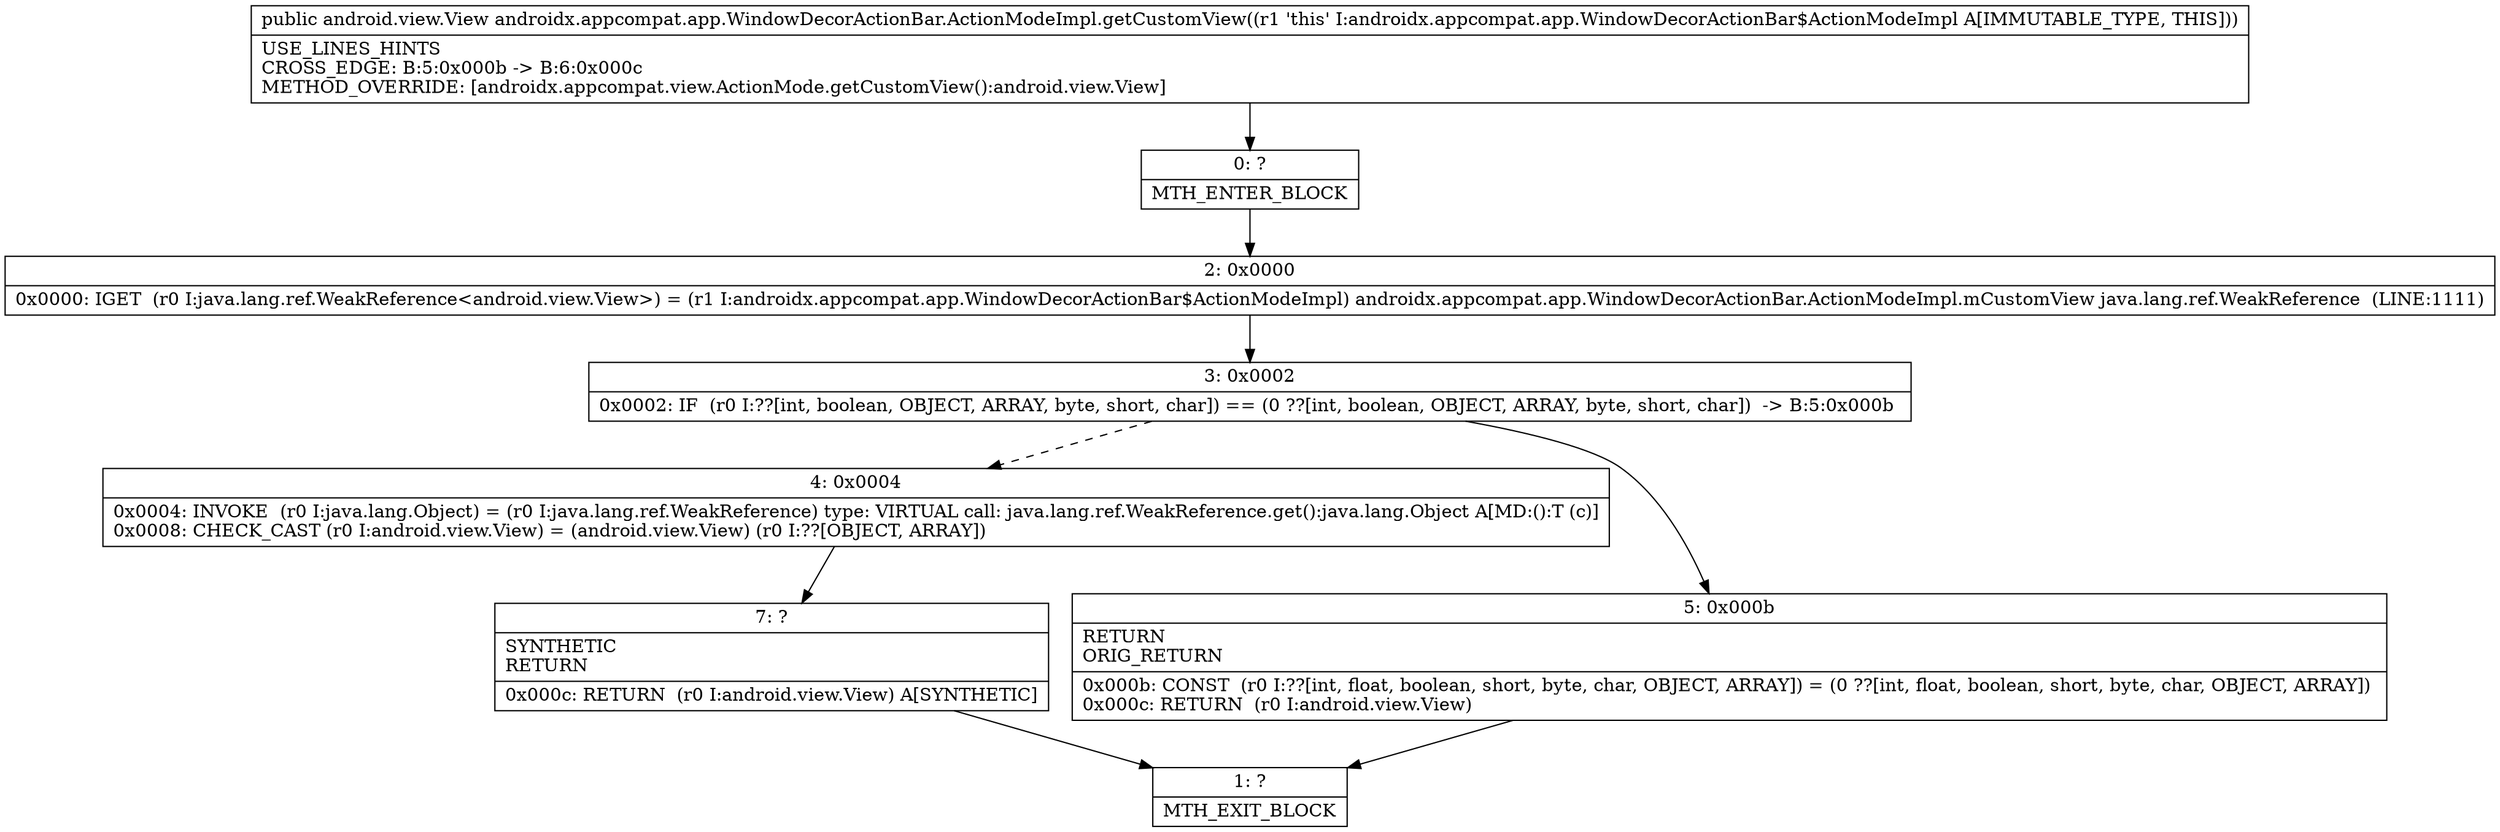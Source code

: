 digraph "CFG forandroidx.appcompat.app.WindowDecorActionBar.ActionModeImpl.getCustomView()Landroid\/view\/View;" {
Node_0 [shape=record,label="{0\:\ ?|MTH_ENTER_BLOCK\l}"];
Node_2 [shape=record,label="{2\:\ 0x0000|0x0000: IGET  (r0 I:java.lang.ref.WeakReference\<android.view.View\>) = (r1 I:androidx.appcompat.app.WindowDecorActionBar$ActionModeImpl) androidx.appcompat.app.WindowDecorActionBar.ActionModeImpl.mCustomView java.lang.ref.WeakReference  (LINE:1111)\l}"];
Node_3 [shape=record,label="{3\:\ 0x0002|0x0002: IF  (r0 I:??[int, boolean, OBJECT, ARRAY, byte, short, char]) == (0 ??[int, boolean, OBJECT, ARRAY, byte, short, char])  \-\> B:5:0x000b \l}"];
Node_4 [shape=record,label="{4\:\ 0x0004|0x0004: INVOKE  (r0 I:java.lang.Object) = (r0 I:java.lang.ref.WeakReference) type: VIRTUAL call: java.lang.ref.WeakReference.get():java.lang.Object A[MD:():T (c)]\l0x0008: CHECK_CAST (r0 I:android.view.View) = (android.view.View) (r0 I:??[OBJECT, ARRAY]) \l}"];
Node_7 [shape=record,label="{7\:\ ?|SYNTHETIC\lRETURN\l|0x000c: RETURN  (r0 I:android.view.View) A[SYNTHETIC]\l}"];
Node_1 [shape=record,label="{1\:\ ?|MTH_EXIT_BLOCK\l}"];
Node_5 [shape=record,label="{5\:\ 0x000b|RETURN\lORIG_RETURN\l|0x000b: CONST  (r0 I:??[int, float, boolean, short, byte, char, OBJECT, ARRAY]) = (0 ??[int, float, boolean, short, byte, char, OBJECT, ARRAY]) \l0x000c: RETURN  (r0 I:android.view.View) \l}"];
MethodNode[shape=record,label="{public android.view.View androidx.appcompat.app.WindowDecorActionBar.ActionModeImpl.getCustomView((r1 'this' I:androidx.appcompat.app.WindowDecorActionBar$ActionModeImpl A[IMMUTABLE_TYPE, THIS]))  | USE_LINES_HINTS\lCROSS_EDGE: B:5:0x000b \-\> B:6:0x000c\lMETHOD_OVERRIDE: [androidx.appcompat.view.ActionMode.getCustomView():android.view.View]\l}"];
MethodNode -> Node_0;Node_0 -> Node_2;
Node_2 -> Node_3;
Node_3 -> Node_4[style=dashed];
Node_3 -> Node_5;
Node_4 -> Node_7;
Node_7 -> Node_1;
Node_5 -> Node_1;
}

